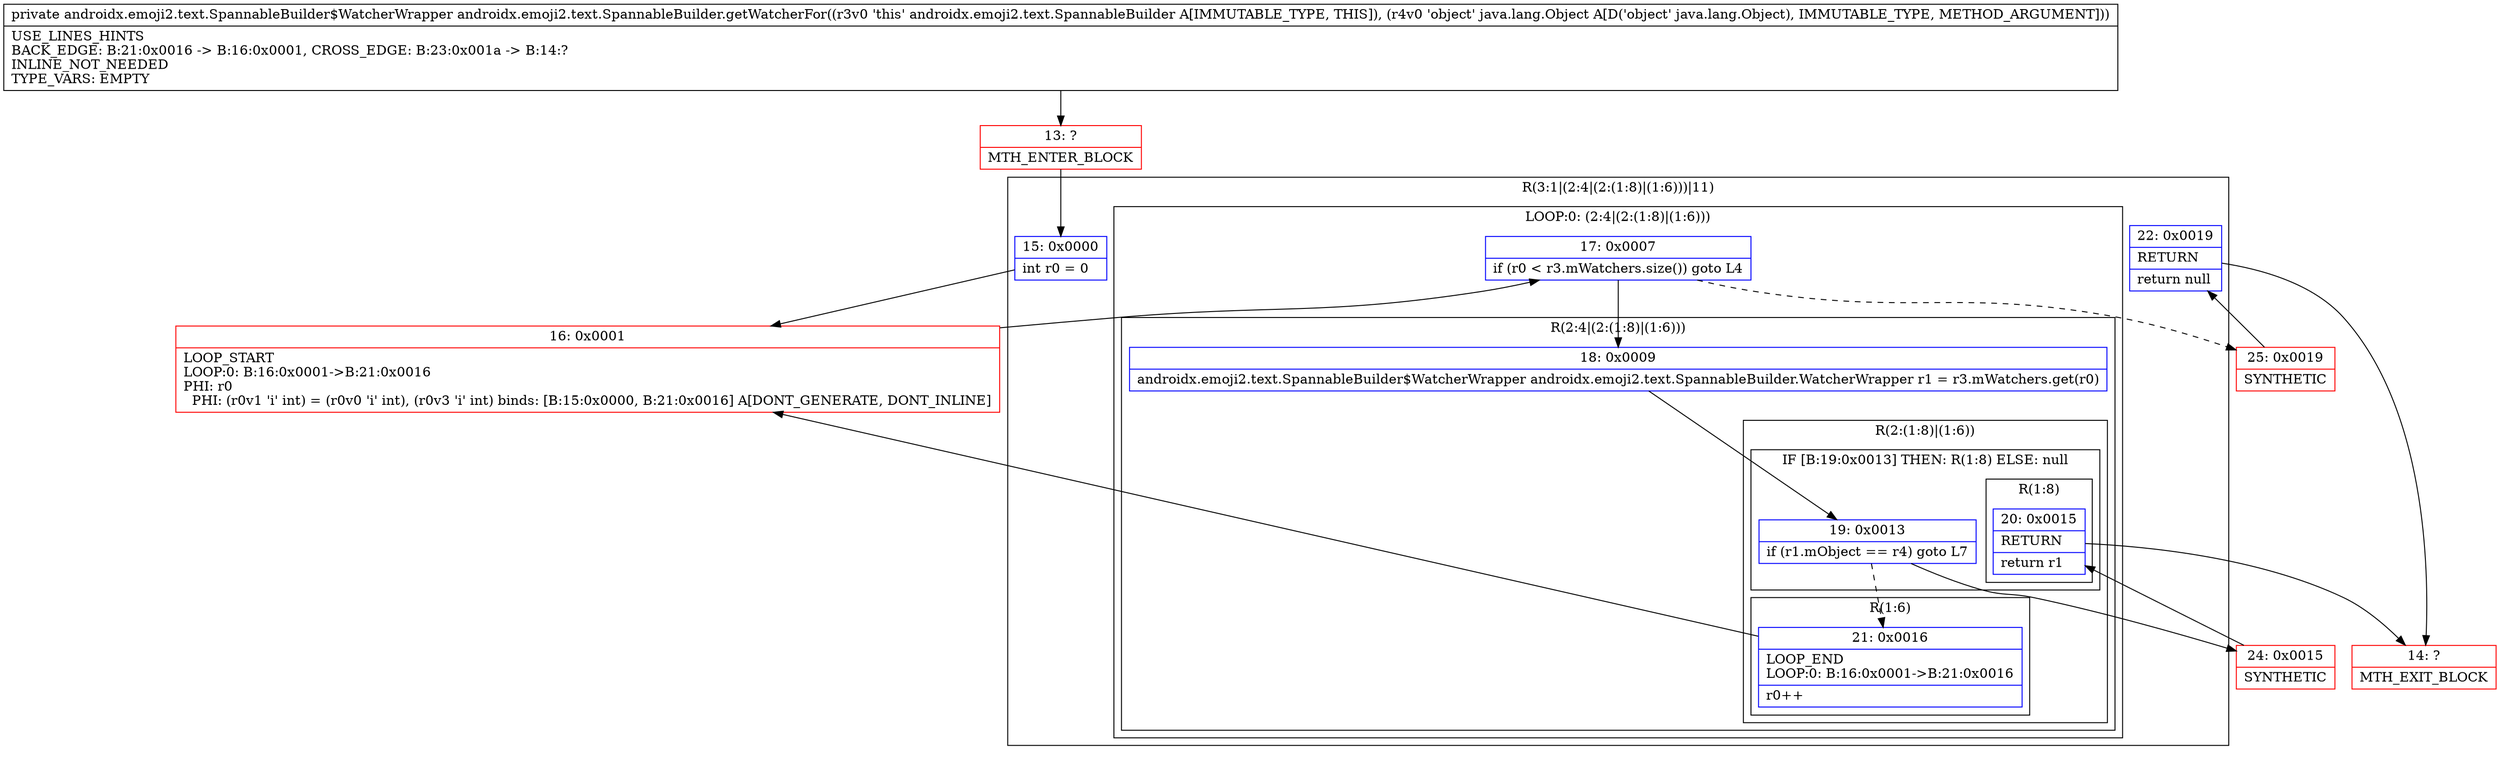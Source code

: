 digraph "CFG forandroidx.emoji2.text.SpannableBuilder.getWatcherFor(Ljava\/lang\/Object;)Landroidx\/emoji2\/text\/SpannableBuilder$WatcherWrapper;" {
subgraph cluster_Region_96749953 {
label = "R(3:1|(2:4|(2:(1:8)|(1:6)))|11)";
node [shape=record,color=blue];
Node_15 [shape=record,label="{15\:\ 0x0000|int r0 = 0\l}"];
subgraph cluster_LoopRegion_1465465809 {
label = "LOOP:0: (2:4|(2:(1:8)|(1:6)))";
node [shape=record,color=blue];
Node_17 [shape=record,label="{17\:\ 0x0007|if (r0 \< r3.mWatchers.size()) goto L4\l}"];
subgraph cluster_Region_906683682 {
label = "R(2:4|(2:(1:8)|(1:6)))";
node [shape=record,color=blue];
Node_18 [shape=record,label="{18\:\ 0x0009|androidx.emoji2.text.SpannableBuilder$WatcherWrapper androidx.emoji2.text.SpannableBuilder.WatcherWrapper r1 = r3.mWatchers.get(r0)\l}"];
subgraph cluster_Region_1775817262 {
label = "R(2:(1:8)|(1:6))";
node [shape=record,color=blue];
subgraph cluster_IfRegion_287652387 {
label = "IF [B:19:0x0013] THEN: R(1:8) ELSE: null";
node [shape=record,color=blue];
Node_19 [shape=record,label="{19\:\ 0x0013|if (r1.mObject == r4) goto L7\l}"];
subgraph cluster_Region_255593573 {
label = "R(1:8)";
node [shape=record,color=blue];
Node_20 [shape=record,label="{20\:\ 0x0015|RETURN\l|return r1\l}"];
}
}
subgraph cluster_Region_1319770801 {
label = "R(1:6)";
node [shape=record,color=blue];
Node_21 [shape=record,label="{21\:\ 0x0016|LOOP_END\lLOOP:0: B:16:0x0001\-\>B:21:0x0016\l|r0++\l}"];
}
}
}
}
Node_22 [shape=record,label="{22\:\ 0x0019|RETURN\l|return null\l}"];
}
Node_13 [shape=record,color=red,label="{13\:\ ?|MTH_ENTER_BLOCK\l}"];
Node_16 [shape=record,color=red,label="{16\:\ 0x0001|LOOP_START\lLOOP:0: B:16:0x0001\-\>B:21:0x0016\lPHI: r0 \l  PHI: (r0v1 'i' int) = (r0v0 'i' int), (r0v3 'i' int) binds: [B:15:0x0000, B:21:0x0016] A[DONT_GENERATE, DONT_INLINE]\l}"];
Node_24 [shape=record,color=red,label="{24\:\ 0x0015|SYNTHETIC\l}"];
Node_14 [shape=record,color=red,label="{14\:\ ?|MTH_EXIT_BLOCK\l}"];
Node_25 [shape=record,color=red,label="{25\:\ 0x0019|SYNTHETIC\l}"];
MethodNode[shape=record,label="{private androidx.emoji2.text.SpannableBuilder$WatcherWrapper androidx.emoji2.text.SpannableBuilder.getWatcherFor((r3v0 'this' androidx.emoji2.text.SpannableBuilder A[IMMUTABLE_TYPE, THIS]), (r4v0 'object' java.lang.Object A[D('object' java.lang.Object), IMMUTABLE_TYPE, METHOD_ARGUMENT]))  | USE_LINES_HINTS\lBACK_EDGE: B:21:0x0016 \-\> B:16:0x0001, CROSS_EDGE: B:23:0x001a \-\> B:14:?\lINLINE_NOT_NEEDED\lTYPE_VARS: EMPTY\l}"];
MethodNode -> Node_13;Node_15 -> Node_16;
Node_17 -> Node_18;
Node_17 -> Node_25[style=dashed];
Node_18 -> Node_19;
Node_19 -> Node_21[style=dashed];
Node_19 -> Node_24;
Node_20 -> Node_14;
Node_21 -> Node_16;
Node_22 -> Node_14;
Node_13 -> Node_15;
Node_16 -> Node_17;
Node_24 -> Node_20;
Node_25 -> Node_22;
}

